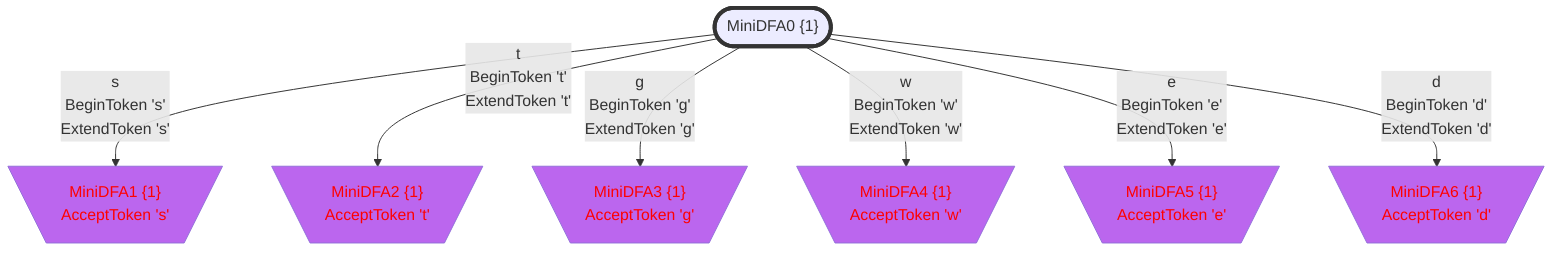 flowchart
classDef c0001 color:#FF0000;
classDef c0010 stroke-dasharray: 10 10;
classDef c0011 stroke-dasharray: 10 10,color:#FF0000;
classDef c0100 fill:#BB66EE;
classDef c0101 fill:#BB66EE,color:#FF0000;
classDef c0110 fill:#BB66EE,stroke-dasharray: 10 10;
classDef c0111 fill:#BB66EE,stroke-dasharray: 10 10,color:#FF0000;
classDef c1000 stroke:#333,stroke-width:4px;
classDef c1001 stroke:#333,stroke-width:4px,color:#FF0000;
classDef c1010 stroke:#333,stroke-width:4px,stroke-dasharray: 10 10;
classDef c1011 stroke:#333,stroke-width:4px,stroke-dasharray: 10 10,color:#FF0000;
classDef c1100 stroke:#333,stroke-width:4px,fill:#BB66EE;
classDef c1101 stroke:#333,stroke-width:4px,fill:#BB66EE,color:#FF0000;
classDef c1110 stroke:#333,stroke-width:4px,fill:#BB66EE,stroke-dasharray: 10 10;
classDef c1111 stroke:#333,stroke-width:4px,fill:#BB66EE,stroke-dasharray: 10 10,color:#FF0000;
MiniDFA0_585917162(["MiniDFA0 {1}"])
class MiniDFA0_585917162 c1000;
MiniDFA1_-240199859[\"MiniDFA1 {1}
AcceptToken 's'"/]
class MiniDFA1_-240199859 c0101;
MiniDFA2_1028159909[\"MiniDFA2 {1}
AcceptToken 't'"/]
class MiniDFA2_1028159909 c0101;
MiniDFA3_566924018[\"MiniDFA3 {1}
AcceptToken 'g'"/]
class MiniDFA3_566924018 c0101;
MiniDFA4_1609187585[\"MiniDFA4 {1}
AcceptToken 'w'"/]
class MiniDFA4_1609187585 c0101;
MiniDFA5_1522998107[\"MiniDFA5 {1}
AcceptToken 'e'"/]
class MiniDFA5_1522998107 c0101;
MiniDFA6_1977924070[\"MiniDFA6 {1}
AcceptToken 'd'"/]
class MiniDFA6_1977924070 c0101;
MiniDFA0_585917162 -->|"s
BeginToken 's'
ExtendToken 's'"|MiniDFA1_-240199859
MiniDFA0_585917162 -->|"t
BeginToken 't'
ExtendToken 't'"|MiniDFA2_1028159909
MiniDFA0_585917162 -->|"g
BeginToken 'g'
ExtendToken 'g'"|MiniDFA3_566924018
MiniDFA0_585917162 -->|"w
BeginToken 'w'
ExtendToken 'w'"|MiniDFA4_1609187585
MiniDFA0_585917162 -->|"e
BeginToken 'e'
ExtendToken 'e'"|MiniDFA5_1522998107
MiniDFA0_585917162 -->|"d
BeginToken 'd'
ExtendToken 'd'"|MiniDFA6_1977924070